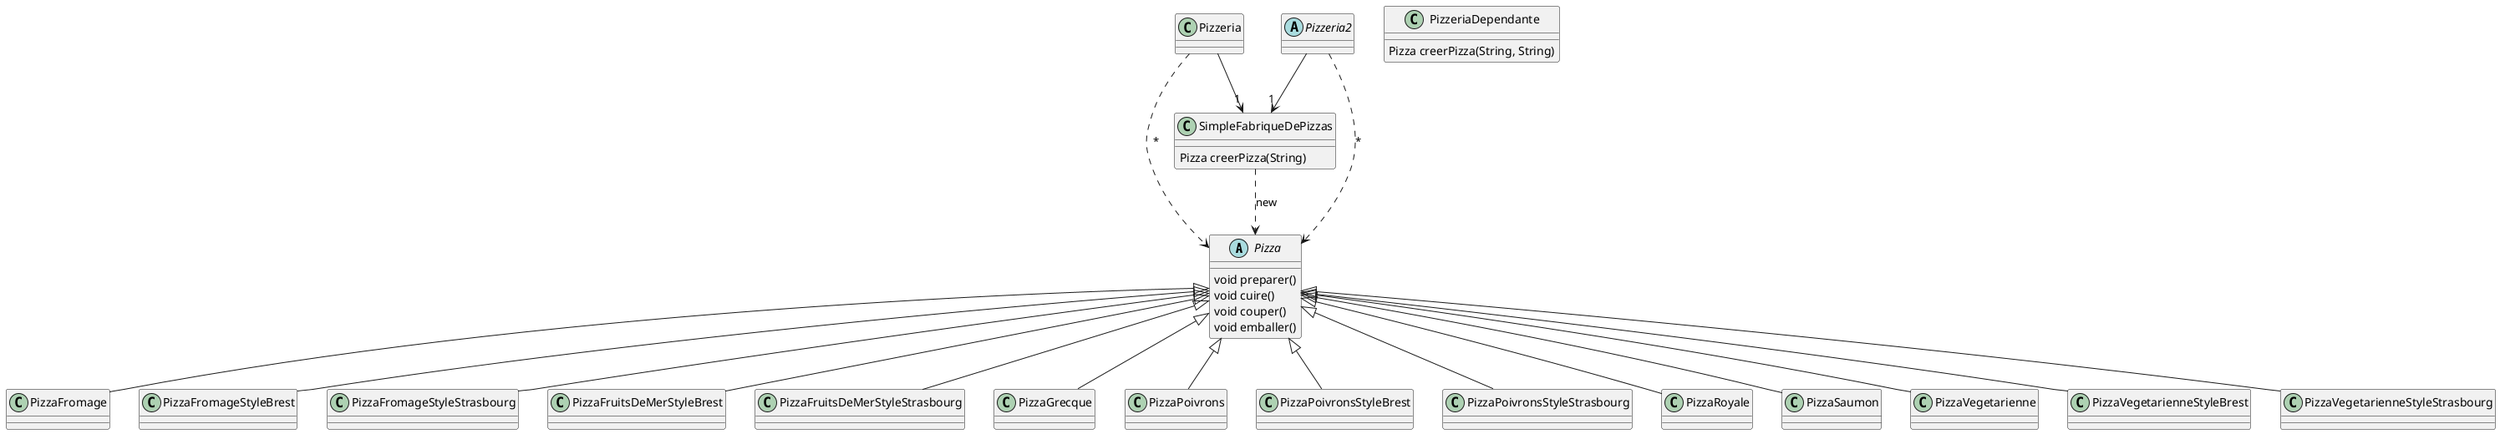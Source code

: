 @startuml

' definitions
' -----------

' package ""
abstract Pizza
class PizzaFromage
class PizzaFromageStyleBrest
class PizzaFromageStyleStrasbourg
class PizzaFruitsDeMerStyleBrest
class PizzaFruitsDeMerStyleStrasbourg
class PizzaGrecque
class PizzaPoivrons
class PizzaPoivronsStyleBrest
class PizzaPoivronsStyleStrasbourg
class PizzaRoyale
class PizzaSaumon
class PizzaVegetarienne
class PizzaVegetarienneStyleBrest
class PizzaVegetarienneStyleStrasbourg
class Pizzeria
abstract Pizzeria2
class PizzeriaDependante
class SimpleFabriqueDePizzas
' end package

Pizzeria  ..>  Pizza:*
Pizzeria2  ..>  Pizza:*
SimpleFabriqueDePizzas  ..>  Pizza:new
' content
' -------

' PizzaFruitsDeMerStyleStrasbourg:
Pizza <|-- PizzaFruitsDeMerStyleStrasbourg

' PizzaSaumon:
Pizza <|-- PizzaSaumon

' Pizzeria:
Pizzeria --> "1" SimpleFabriqueDePizzas

' Pizza:
Pizza : void preparer()
Pizza : void cuire()
Pizza : void couper()
Pizza : void emballer()

' PizzaVegetarienneStyleStrasbourg:
Pizza <|-- PizzaVegetarienneStyleStrasbourg

' PizzaRoyale:
Pizza <|-- PizzaRoyale

' PizzaFromage:
Pizza <|-- PizzaFromage

' PizzaVegetarienne:
Pizza <|-- PizzaVegetarienne

' PizzaFromageStyleBrest:
Pizza <|-- PizzaFromageStyleBrest

' PizzaFruitsDeMerStyleBrest:
Pizza <|-- PizzaFruitsDeMerStyleBrest

' PizzaGrecque:
Pizza <|-- PizzaGrecque

' PizzaPoivronsStyleStrasbourg:
Pizza <|-- PizzaPoivronsStyleStrasbourg

' Pizzeria2:
Pizzeria2 --> "1" SimpleFabriqueDePizzas

' PizzaPoivrons:
Pizza <|-- PizzaPoivrons

' PizzeriaDependante:
PizzeriaDependante : Pizza creerPizza(String, String)

' PizzaFromageStyleStrasbourg:
Pizza <|-- PizzaFromageStyleStrasbourg

' PizzaPoivronsStyleBrest:
Pizza <|-- PizzaPoivronsStyleBrest

' SimpleFabriqueDePizzas:
SimpleFabriqueDePizzas : Pizza creerPizza(String)

' PizzaVegetarienneStyleBrest:
Pizza <|-- PizzaVegetarienneStyleBrest

@enduml
